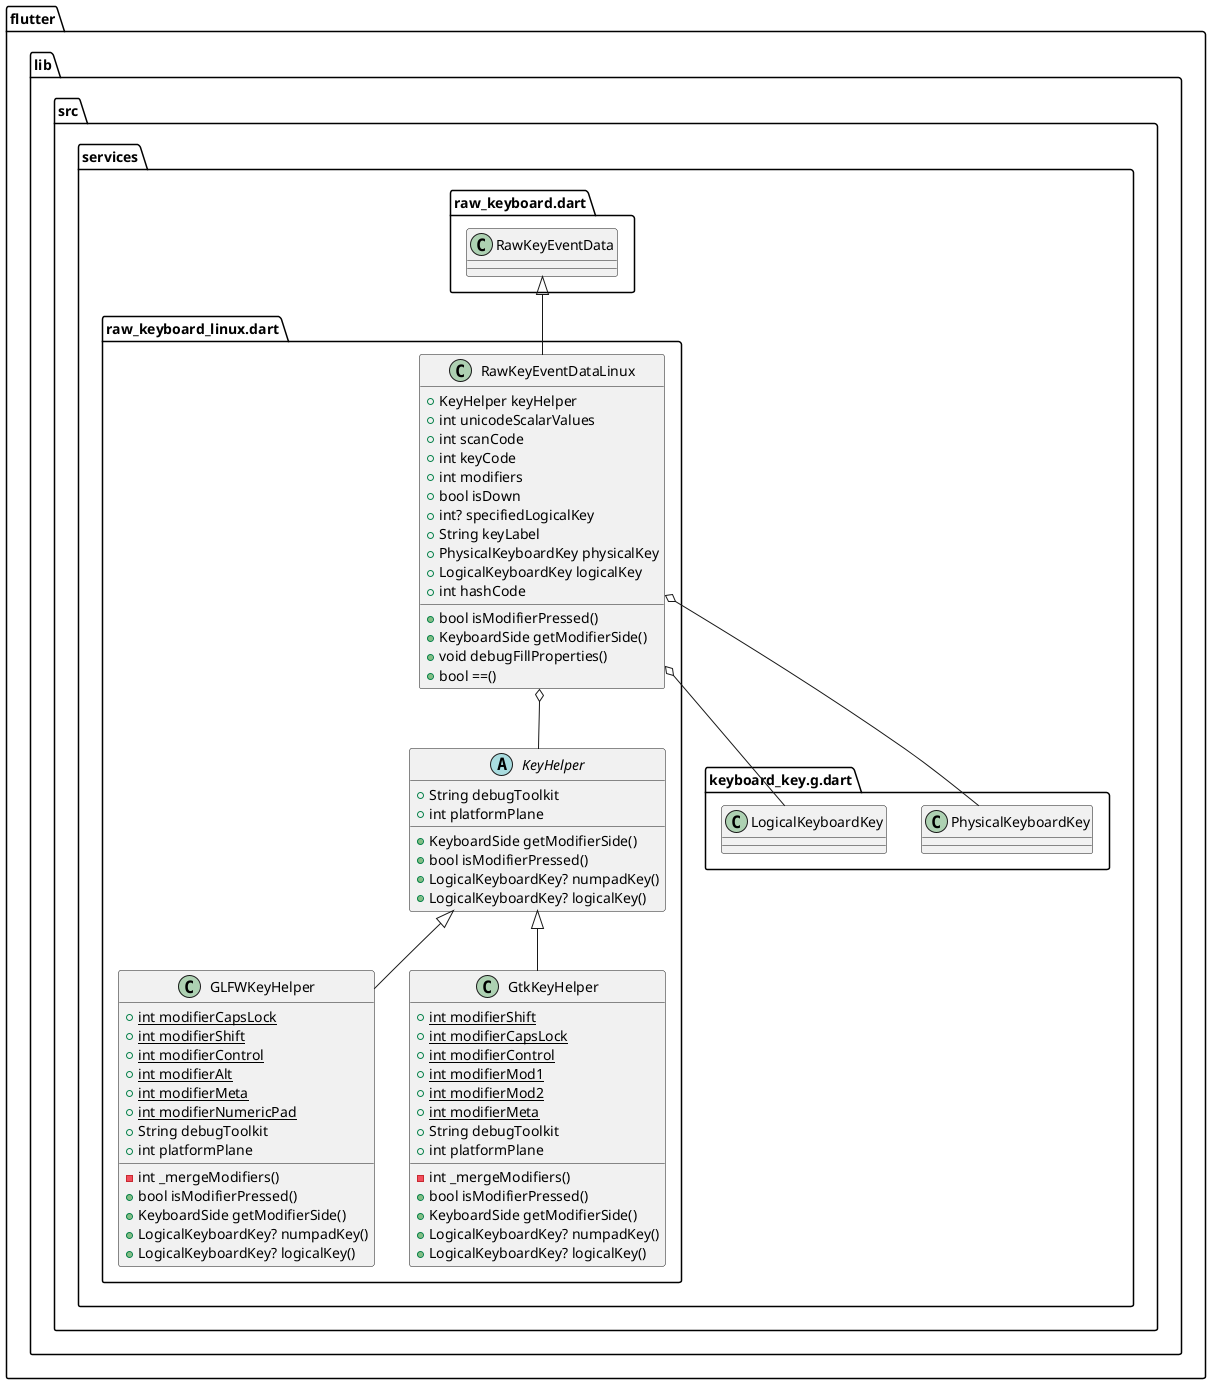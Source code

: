 @startuml
set namespaceSeparator ::

class "flutter::lib::src::services::raw_keyboard_linux.dart::RawKeyEventDataLinux" {
  +KeyHelper keyHelper
  +int unicodeScalarValues
  +int scanCode
  +int keyCode
  +int modifiers
  +bool isDown
  +int? specifiedLogicalKey
  +String keyLabel
  +PhysicalKeyboardKey physicalKey
  +LogicalKeyboardKey logicalKey
  +int hashCode
  +bool isModifierPressed()
  +KeyboardSide getModifierSide()
  +void debugFillProperties()
  +bool ==()
}

"flutter::lib::src::services::raw_keyboard_linux.dart::RawKeyEventDataLinux" o-- "flutter::lib::src::services::raw_keyboard_linux.dart::KeyHelper"
"flutter::lib::src::services::raw_keyboard_linux.dart::RawKeyEventDataLinux" o-- "flutter::lib::src::services::keyboard_key.g.dart::PhysicalKeyboardKey"
"flutter::lib::src::services::raw_keyboard_linux.dart::RawKeyEventDataLinux" o-- "flutter::lib::src::services::keyboard_key.g.dart::LogicalKeyboardKey"
"flutter::lib::src::services::raw_keyboard.dart::RawKeyEventData" <|-- "flutter::lib::src::services::raw_keyboard_linux.dart::RawKeyEventDataLinux"

abstract class "flutter::lib::src::services::raw_keyboard_linux.dart::KeyHelper" {
  +String debugToolkit
  +int platformPlane
  +KeyboardSide getModifierSide()
  +bool isModifierPressed()
  +LogicalKeyboardKey? numpadKey()
  +LogicalKeyboardKey? logicalKey()
}

class "flutter::lib::src::services::raw_keyboard_linux.dart::GLFWKeyHelper" {
  {static} +int modifierCapsLock
  {static} +int modifierShift
  {static} +int modifierControl
  {static} +int modifierAlt
  {static} +int modifierMeta
  {static} +int modifierNumericPad
  +String debugToolkit
  +int platformPlane
  -int _mergeModifiers()
  +bool isModifierPressed()
  +KeyboardSide getModifierSide()
  +LogicalKeyboardKey? numpadKey()
  +LogicalKeyboardKey? logicalKey()
}

"flutter::lib::src::services::raw_keyboard_linux.dart::KeyHelper" <|-- "flutter::lib::src::services::raw_keyboard_linux.dart::GLFWKeyHelper"

class "flutter::lib::src::services::raw_keyboard_linux.dart::GtkKeyHelper" {
  {static} +int modifierShift
  {static} +int modifierCapsLock
  {static} +int modifierControl
  {static} +int modifierMod1
  {static} +int modifierMod2
  {static} +int modifierMeta
  +String debugToolkit
  +int platformPlane
  -int _mergeModifiers()
  +bool isModifierPressed()
  +KeyboardSide getModifierSide()
  +LogicalKeyboardKey? numpadKey()
  +LogicalKeyboardKey? logicalKey()
}

"flutter::lib::src::services::raw_keyboard_linux.dart::KeyHelper" <|-- "flutter::lib::src::services::raw_keyboard_linux.dart::GtkKeyHelper"


@enduml